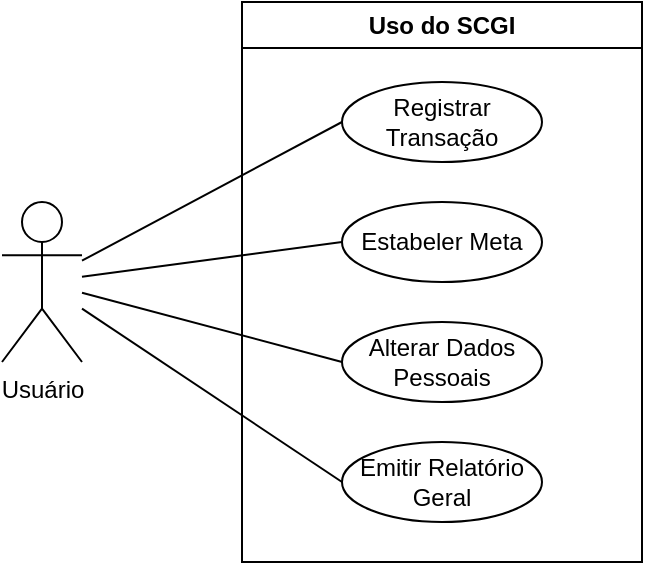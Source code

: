 <mxfile version="28.2.5">
  <diagram name="Página-1" id="FdBRjSEfgYT8iuna8YhA">
    <mxGraphModel dx="1426" dy="801" grid="1" gridSize="10" guides="1" tooltips="1" connect="1" arrows="1" fold="1" page="1" pageScale="1" pageWidth="827" pageHeight="1169" math="0" shadow="0">
      <root>
        <mxCell id="0" />
        <mxCell id="1" parent="0" />
        <mxCell id="Qrx5u4FthudbhS2sXJX7-1" value="Usuário" style="shape=umlActor;verticalLabelPosition=bottom;verticalAlign=top;html=1;outlineConnect=0;" parent="1" vertex="1">
          <mxGeometry x="190" y="320" width="40" height="80" as="geometry" />
        </mxCell>
        <mxCell id="Qrx5u4FthudbhS2sXJX7-2" value="Uso do SCGI" style="swimlane;whiteSpace=wrap;html=1;" parent="1" vertex="1">
          <mxGeometry x="310" y="220" width="200" height="280" as="geometry" />
        </mxCell>
        <mxCell id="Qrx5u4FthudbhS2sXJX7-3" value="Registrar Transação" style="ellipse;whiteSpace=wrap;html=1;" parent="Qrx5u4FthudbhS2sXJX7-2" vertex="1">
          <mxGeometry x="50" y="40" width="100" height="40" as="geometry" />
        </mxCell>
        <mxCell id="Qrx5u4FthudbhS2sXJX7-4" value="Estabeler Meta" style="ellipse;whiteSpace=wrap;html=1;" parent="Qrx5u4FthudbhS2sXJX7-2" vertex="1">
          <mxGeometry x="50" y="100" width="100" height="40" as="geometry" />
        </mxCell>
        <mxCell id="Qrx5u4FthudbhS2sXJX7-5" value="Alterar Dados P&lt;span style=&quot;background-color: transparent; color: light-dark(rgb(0, 0, 0), rgb(255, 255, 255));&quot;&gt;essoais&lt;/span&gt;" style="ellipse;whiteSpace=wrap;html=1;" parent="Qrx5u4FthudbhS2sXJX7-2" vertex="1">
          <mxGeometry x="50" y="160" width="100" height="40" as="geometry" />
        </mxCell>
        <mxCell id="Qrx5u4FthudbhS2sXJX7-6" value="Emitir Relatório Geral" style="ellipse;whiteSpace=wrap;html=1;" parent="Qrx5u4FthudbhS2sXJX7-2" vertex="1">
          <mxGeometry x="50" y="220" width="100" height="40" as="geometry" />
        </mxCell>
        <mxCell id="Qrx5u4FthudbhS2sXJX7-11" value="" style="endArrow=none;html=1;rounded=0;entryX=0;entryY=0.5;entryDx=0;entryDy=0;" parent="1" source="Qrx5u4FthudbhS2sXJX7-1" target="Qrx5u4FthudbhS2sXJX7-3" edge="1">
          <mxGeometry width="50" height="50" relative="1" as="geometry">
            <mxPoint x="450" y="360" as="sourcePoint" />
            <mxPoint x="500" y="310" as="targetPoint" />
          </mxGeometry>
        </mxCell>
        <mxCell id="Qrx5u4FthudbhS2sXJX7-13" value="" style="endArrow=none;html=1;rounded=0;entryX=0;entryY=0.5;entryDx=0;entryDy=0;" parent="1" source="Qrx5u4FthudbhS2sXJX7-1" target="Qrx5u4FthudbhS2sXJX7-4" edge="1">
          <mxGeometry width="50" height="50" relative="1" as="geometry">
            <mxPoint x="450" y="360" as="sourcePoint" />
            <mxPoint x="490" y="300" as="targetPoint" />
          </mxGeometry>
        </mxCell>
        <mxCell id="Qrx5u4FthudbhS2sXJX7-14" value="" style="endArrow=none;html=1;rounded=0;entryX=0;entryY=0.5;entryDx=0;entryDy=0;" parent="1" source="Qrx5u4FthudbhS2sXJX7-1" target="Qrx5u4FthudbhS2sXJX7-5" edge="1">
          <mxGeometry width="50" height="50" relative="1" as="geometry">
            <mxPoint x="450" y="360" as="sourcePoint" />
            <mxPoint x="500" y="310" as="targetPoint" />
          </mxGeometry>
        </mxCell>
        <mxCell id="Qrx5u4FthudbhS2sXJX7-15" value="" style="endArrow=none;html=1;rounded=0;exitX=0;exitY=0.5;exitDx=0;exitDy=0;" parent="1" source="Qrx5u4FthudbhS2sXJX7-6" target="Qrx5u4FthudbhS2sXJX7-1" edge="1">
          <mxGeometry width="50" height="50" relative="1" as="geometry">
            <mxPoint x="450" y="360" as="sourcePoint" />
            <mxPoint x="500" y="310" as="targetPoint" />
          </mxGeometry>
        </mxCell>
      </root>
    </mxGraphModel>
  </diagram>
</mxfile>
